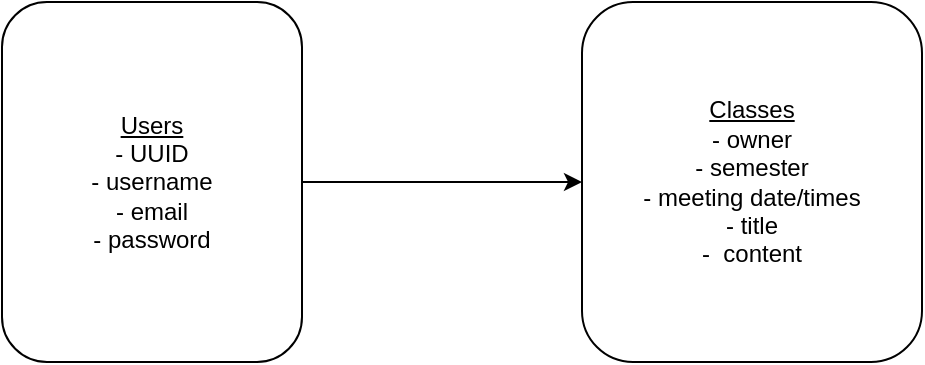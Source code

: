 <mxfile>
    <diagram id="n8FLyneHTdMvInL7v84p" name="Page-1">
        <mxGraphModel dx="734" dy="575" grid="1" gridSize="10" guides="1" tooltips="1" connect="1" arrows="1" fold="1" page="1" pageScale="1" pageWidth="850" pageHeight="1100" math="0" shadow="0">
            <root>
                <mxCell id="0"/>
                <mxCell id="1" parent="0"/>
                <mxCell id="e-MJIrsGY2n5iCfqS06s-4" style="edgeStyle=orthogonalEdgeStyle;rounded=0;orthogonalLoop=1;jettySize=auto;html=1;" parent="1" source="e-MJIrsGY2n5iCfqS06s-1" target="e-MJIrsGY2n5iCfqS06s-3" edge="1">
                    <mxGeometry relative="1" as="geometry"/>
                </mxCell>
                <mxCell id="e-MJIrsGY2n5iCfqS06s-1" value="&lt;u&gt;Users&lt;/u&gt;&lt;br&gt;- UUID&lt;br&gt;- username&lt;br&gt;- email&lt;br&gt;- password" style="rounded=1;whiteSpace=wrap;html=1;" parent="1" vertex="1">
                    <mxGeometry x="150" y="130" width="150" height="180" as="geometry"/>
                </mxCell>
                <mxCell id="e-MJIrsGY2n5iCfqS06s-3" value="&lt;u&gt;Classes&lt;/u&gt;&lt;br&gt;- owner&lt;br&gt;- semester&lt;br&gt;- meeting date/times&lt;br&gt;- title&lt;br&gt;-&amp;nbsp; content" style="rounded=1;whiteSpace=wrap;html=1;" parent="1" vertex="1">
                    <mxGeometry x="440" y="130" width="170" height="180" as="geometry"/>
                </mxCell>
            </root>
        </mxGraphModel>
    </diagram>
</mxfile>